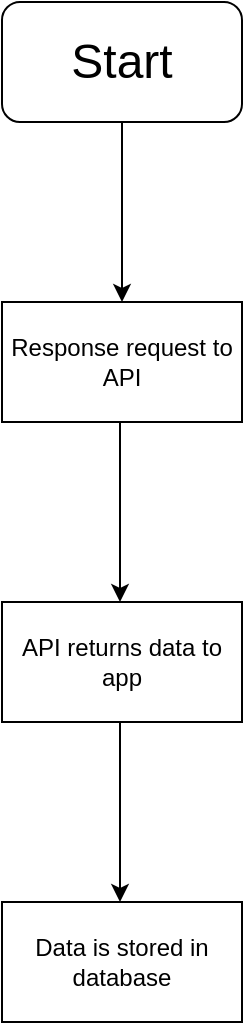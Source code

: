 <mxfile version="13.7.3" type="device"><diagram id="-UEcWGDJcC-Tsn-4O-FP" name="Page-1"><mxGraphModel dx="1355" dy="945" grid="1" gridSize="10" guides="1" tooltips="1" connect="1" arrows="1" fold="1" page="1" pageScale="1" pageWidth="850" pageHeight="1100" math="0" shadow="0"><root><mxCell id="0"/><mxCell id="1" parent="0"/><mxCell id="2GxxRncKcRlPcRInUwdI-1" value="&lt;font style=&quot;font-size: 24px&quot;&gt;Start&lt;/font&gt;" style="rounded=1;whiteSpace=wrap;html=1;" parent="1" vertex="1"><mxGeometry x="365" y="40" width="120" height="60" as="geometry"/></mxCell><mxCell id="2GxxRncKcRlPcRInUwdI-14" value="API returns data to app" style="rounded=0;whiteSpace=wrap;html=1;" parent="1" vertex="1"><mxGeometry x="365" y="340" width="120" height="60" as="geometry"/></mxCell><mxCell id="2GxxRncKcRlPcRInUwdI-18" value="" style="endArrow=classic;html=1;exitX=0.5;exitY=1;exitDx=0;exitDy=0;entryX=0.5;entryY=0;entryDx=0;entryDy=0;" parent="1" source="2GxxRncKcRlPcRInUwdI-1" edge="1"><mxGeometry width="50" height="50" relative="1" as="geometry"><mxPoint x="410" y="170" as="sourcePoint"/><mxPoint x="425" y="190" as="targetPoint"/></mxGeometry></mxCell><mxCell id="2GxxRncKcRlPcRInUwdI-19" value="" style="endArrow=classic;html=1;exitX=0.5;exitY=1;exitDx=0;exitDy=0;entryX=0.5;entryY=0;entryDx=0;entryDy=0;" parent="1" edge="1"><mxGeometry width="50" height="50" relative="1" as="geometry"><mxPoint x="424" y="250" as="sourcePoint"/><mxPoint x="424" y="340" as="targetPoint"/><Array as="points"><mxPoint x="424" y="300"/></Array></mxGeometry></mxCell><mxCell id="2GxxRncKcRlPcRInUwdI-20" value="" style="endArrow=classic;html=1;exitX=0.5;exitY=1;exitDx=0;exitDy=0;entryX=0.5;entryY=0;entryDx=0;entryDy=0;" parent="1" edge="1"><mxGeometry width="50" height="50" relative="1" as="geometry"><mxPoint x="424" y="400" as="sourcePoint"/><mxPoint x="424" y="490" as="targetPoint"/></mxGeometry></mxCell><mxCell id="Hxg0ZSI38-WzdRSiXYMn-1" value="Response request to API" style="rounded=0;whiteSpace=wrap;html=1;" vertex="1" parent="1"><mxGeometry x="365" y="190" width="120" height="60" as="geometry"/></mxCell><mxCell id="Hxg0ZSI38-WzdRSiXYMn-2" value="Data is stored in database" style="rounded=0;whiteSpace=wrap;html=1;" vertex="1" parent="1"><mxGeometry x="365" y="490" width="120" height="60" as="geometry"/></mxCell></root></mxGraphModel></diagram></mxfile>
